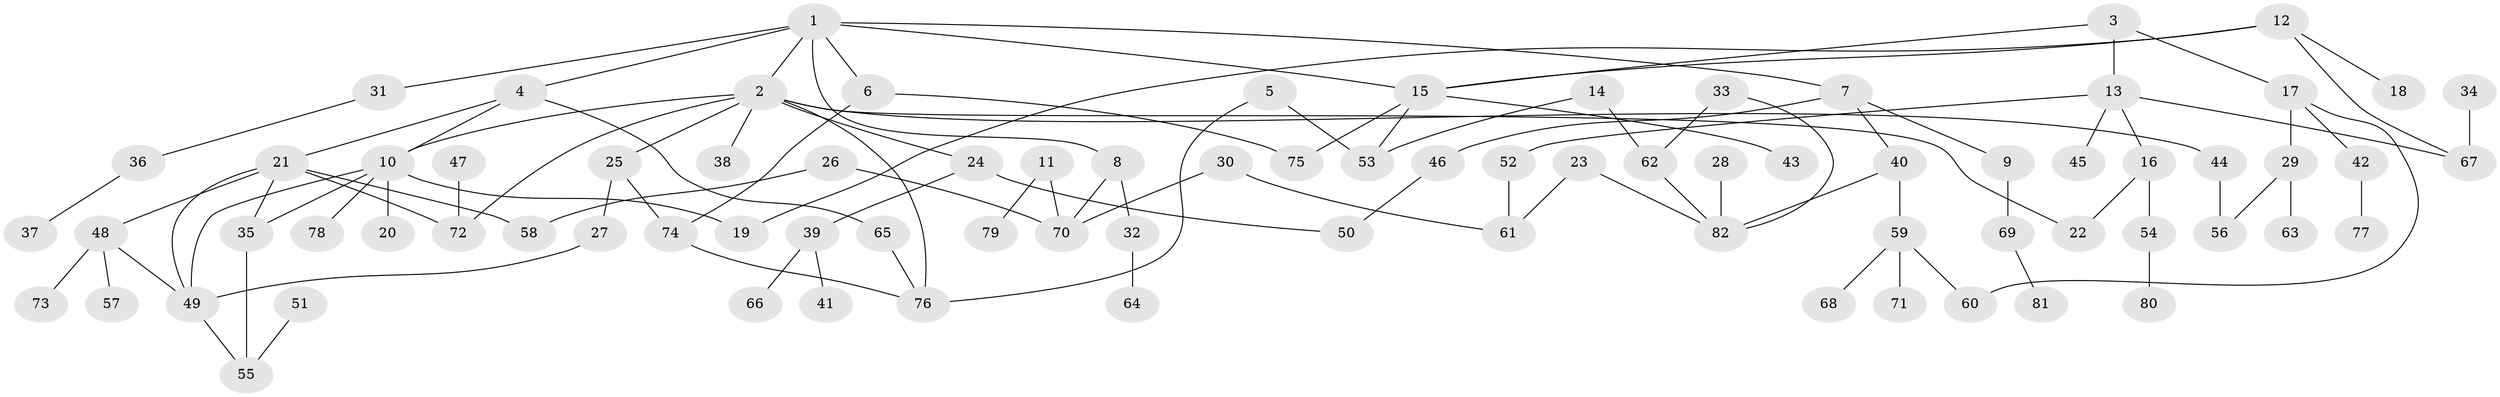 // original degree distribution, {7: 0.017241379310344827, 5: 0.034482758620689655, 9: 0.008620689655172414, 3: 0.15517241379310345, 8: 0.008620689655172414, 4: 0.08620689655172414, 6: 0.02586206896551724, 2: 0.3103448275862069, 1: 0.35344827586206895}
// Generated by graph-tools (version 1.1) at 2025/36/03/04/25 23:36:07]
// undirected, 82 vertices, 104 edges
graph export_dot {
  node [color=gray90,style=filled];
  1;
  2;
  3;
  4;
  5;
  6;
  7;
  8;
  9;
  10;
  11;
  12;
  13;
  14;
  15;
  16;
  17;
  18;
  19;
  20;
  21;
  22;
  23;
  24;
  25;
  26;
  27;
  28;
  29;
  30;
  31;
  32;
  33;
  34;
  35;
  36;
  37;
  38;
  39;
  40;
  41;
  42;
  43;
  44;
  45;
  46;
  47;
  48;
  49;
  50;
  51;
  52;
  53;
  54;
  55;
  56;
  57;
  58;
  59;
  60;
  61;
  62;
  63;
  64;
  65;
  66;
  67;
  68;
  69;
  70;
  71;
  72;
  73;
  74;
  75;
  76;
  77;
  78;
  79;
  80;
  81;
  82;
  1 -- 2 [weight=1.0];
  1 -- 4 [weight=1.0];
  1 -- 6 [weight=1.0];
  1 -- 7 [weight=1.0];
  1 -- 8 [weight=1.0];
  1 -- 15 [weight=1.0];
  1 -- 31 [weight=1.0];
  2 -- 10 [weight=1.0];
  2 -- 22 [weight=1.0];
  2 -- 24 [weight=1.0];
  2 -- 25 [weight=1.0];
  2 -- 38 [weight=1.0];
  2 -- 44 [weight=1.0];
  2 -- 72 [weight=1.0];
  2 -- 76 [weight=1.0];
  3 -- 13 [weight=1.0];
  3 -- 15 [weight=1.0];
  3 -- 17 [weight=1.0];
  4 -- 10 [weight=1.0];
  4 -- 21 [weight=1.0];
  4 -- 65 [weight=1.0];
  5 -- 53 [weight=1.0];
  5 -- 76 [weight=1.0];
  6 -- 74 [weight=1.0];
  6 -- 75 [weight=1.0];
  7 -- 9 [weight=1.0];
  7 -- 40 [weight=1.0];
  7 -- 46 [weight=1.0];
  8 -- 32 [weight=1.0];
  8 -- 70 [weight=1.0];
  9 -- 69 [weight=1.0];
  10 -- 19 [weight=1.0];
  10 -- 20 [weight=1.0];
  10 -- 35 [weight=1.0];
  10 -- 49 [weight=1.0];
  10 -- 78 [weight=1.0];
  11 -- 70 [weight=1.0];
  11 -- 79 [weight=1.0];
  12 -- 15 [weight=1.0];
  12 -- 18 [weight=1.0];
  12 -- 19 [weight=1.0];
  12 -- 67 [weight=1.0];
  13 -- 16 [weight=1.0];
  13 -- 45 [weight=1.0];
  13 -- 52 [weight=1.0];
  13 -- 67 [weight=1.0];
  14 -- 53 [weight=1.0];
  14 -- 62 [weight=1.0];
  15 -- 43 [weight=1.0];
  15 -- 53 [weight=1.0];
  15 -- 75 [weight=1.0];
  16 -- 22 [weight=1.0];
  16 -- 54 [weight=1.0];
  17 -- 29 [weight=1.0];
  17 -- 42 [weight=1.0];
  17 -- 60 [weight=1.0];
  21 -- 35 [weight=1.0];
  21 -- 48 [weight=1.0];
  21 -- 49 [weight=1.0];
  21 -- 58 [weight=1.0];
  21 -- 72 [weight=1.0];
  23 -- 61 [weight=1.0];
  23 -- 82 [weight=1.0];
  24 -- 39 [weight=1.0];
  24 -- 50 [weight=1.0];
  25 -- 27 [weight=1.0];
  25 -- 74 [weight=1.0];
  26 -- 58 [weight=1.0];
  26 -- 70 [weight=1.0];
  27 -- 49 [weight=1.0];
  28 -- 82 [weight=1.0];
  29 -- 56 [weight=1.0];
  29 -- 63 [weight=1.0];
  30 -- 61 [weight=1.0];
  30 -- 70 [weight=1.0];
  31 -- 36 [weight=1.0];
  32 -- 64 [weight=1.0];
  33 -- 62 [weight=1.0];
  33 -- 82 [weight=1.0];
  34 -- 67 [weight=1.0];
  35 -- 55 [weight=1.0];
  36 -- 37 [weight=1.0];
  39 -- 41 [weight=1.0];
  39 -- 66 [weight=1.0];
  40 -- 59 [weight=1.0];
  40 -- 82 [weight=1.0];
  42 -- 77 [weight=1.0];
  44 -- 56 [weight=1.0];
  46 -- 50 [weight=1.0];
  47 -- 72 [weight=1.0];
  48 -- 49 [weight=1.0];
  48 -- 57 [weight=1.0];
  48 -- 73 [weight=1.0];
  49 -- 55 [weight=1.0];
  51 -- 55 [weight=1.0];
  52 -- 61 [weight=1.0];
  54 -- 80 [weight=1.0];
  59 -- 60 [weight=1.0];
  59 -- 68 [weight=1.0];
  59 -- 71 [weight=1.0];
  62 -- 82 [weight=1.0];
  65 -- 76 [weight=1.0];
  69 -- 81 [weight=1.0];
  74 -- 76 [weight=1.0];
}
